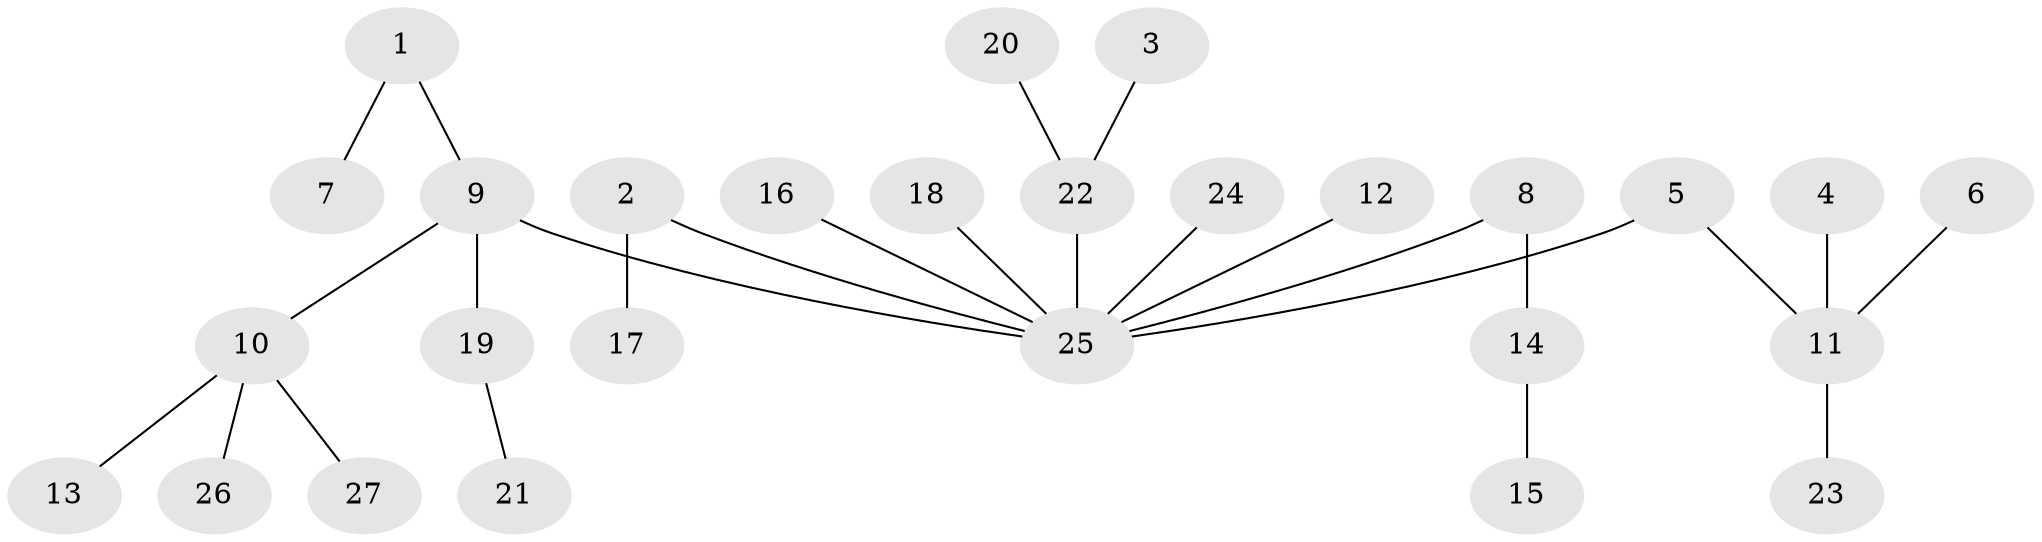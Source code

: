 // original degree distribution, {5: 0.05555555555555555, 6: 0.018518518518518517, 3: 0.1111111111111111, 2: 0.25925925925925924, 4: 0.05555555555555555, 1: 0.5}
// Generated by graph-tools (version 1.1) at 2025/26/03/09/25 03:26:25]
// undirected, 27 vertices, 26 edges
graph export_dot {
graph [start="1"]
  node [color=gray90,style=filled];
  1;
  2;
  3;
  4;
  5;
  6;
  7;
  8;
  9;
  10;
  11;
  12;
  13;
  14;
  15;
  16;
  17;
  18;
  19;
  20;
  21;
  22;
  23;
  24;
  25;
  26;
  27;
  1 -- 7 [weight=1.0];
  1 -- 9 [weight=1.0];
  2 -- 17 [weight=1.0];
  2 -- 25 [weight=1.0];
  3 -- 22 [weight=1.0];
  4 -- 11 [weight=1.0];
  5 -- 11 [weight=1.0];
  5 -- 25 [weight=1.0];
  6 -- 11 [weight=1.0];
  8 -- 14 [weight=1.0];
  8 -- 25 [weight=1.0];
  9 -- 10 [weight=1.0];
  9 -- 19 [weight=1.0];
  9 -- 25 [weight=1.0];
  10 -- 13 [weight=1.0];
  10 -- 26 [weight=1.0];
  10 -- 27 [weight=1.0];
  11 -- 23 [weight=1.0];
  12 -- 25 [weight=1.0];
  14 -- 15 [weight=1.0];
  16 -- 25 [weight=1.0];
  18 -- 25 [weight=1.0];
  19 -- 21 [weight=1.0];
  20 -- 22 [weight=1.0];
  22 -- 25 [weight=1.0];
  24 -- 25 [weight=1.0];
}
